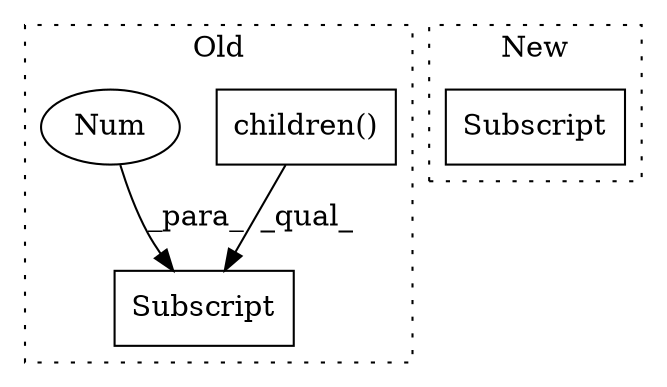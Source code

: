 digraph G {
subgraph cluster0 {
1 [label="children()" a="75" s="10758" l="43" shape="box"];
3 [label="Subscript" a="63" s="10753,0" l="52,0" shape="box"];
4 [label="Num" a="76" s="10803" l="1" shape="ellipse"];
label = "Old";
style="dotted";
}
subgraph cluster1 {
2 [label="Subscript" a="63" s="10835,0" l="33,0" shape="box"];
label = "New";
style="dotted";
}
1 -> 3 [label="_qual_"];
4 -> 3 [label="_para_"];
}